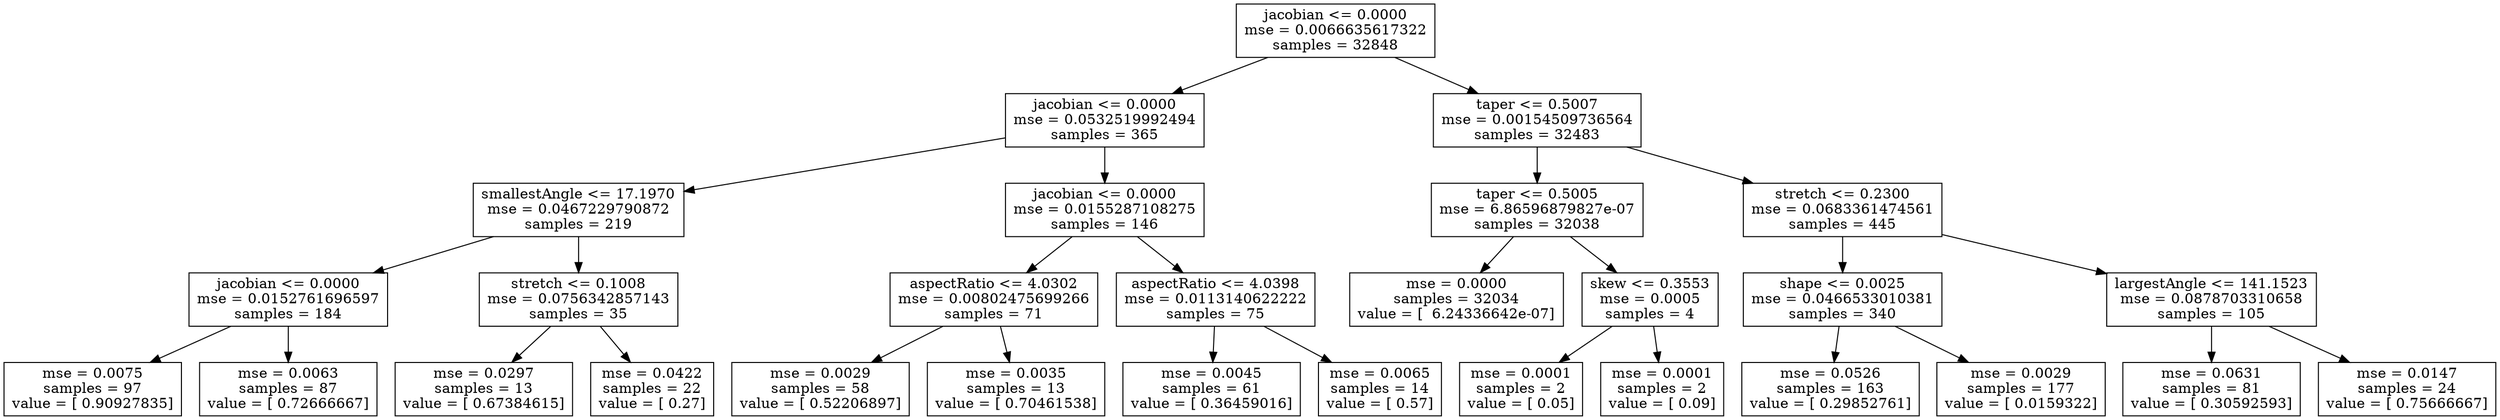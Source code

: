 digraph Tree {
0 [label="jacobian <= 0.0000\nmse = 0.0066635617322\nsamples = 32848", shape="box"] ;
1 [label="jacobian <= 0.0000\nmse = 0.0532519992494\nsamples = 365", shape="box"] ;
0 -> 1 ;
2 [label="smallestAngle <= 17.1970\nmse = 0.0467229790872\nsamples = 219", shape="box"] ;
1 -> 2 ;
3 [label="jacobian <= 0.0000\nmse = 0.0152761696597\nsamples = 184", shape="box"] ;
2 -> 3 ;
4 [label="mse = 0.0075\nsamples = 97\nvalue = [ 0.90927835]", shape="box"] ;
3 -> 4 ;
5 [label="mse = 0.0063\nsamples = 87\nvalue = [ 0.72666667]", shape="box"] ;
3 -> 5 ;
6 [label="stretch <= 0.1008\nmse = 0.0756342857143\nsamples = 35", shape="box"] ;
2 -> 6 ;
7 [label="mse = 0.0297\nsamples = 13\nvalue = [ 0.67384615]", shape="box"] ;
6 -> 7 ;
8 [label="mse = 0.0422\nsamples = 22\nvalue = [ 0.27]", shape="box"] ;
6 -> 8 ;
9 [label="jacobian <= 0.0000\nmse = 0.0155287108275\nsamples = 146", shape="box"] ;
1 -> 9 ;
10 [label="aspectRatio <= 4.0302\nmse = 0.00802475699266\nsamples = 71", shape="box"] ;
9 -> 10 ;
11 [label="mse = 0.0029\nsamples = 58\nvalue = [ 0.52206897]", shape="box"] ;
10 -> 11 ;
12 [label="mse = 0.0035\nsamples = 13\nvalue = [ 0.70461538]", shape="box"] ;
10 -> 12 ;
13 [label="aspectRatio <= 4.0398\nmse = 0.0113140622222\nsamples = 75", shape="box"] ;
9 -> 13 ;
14 [label="mse = 0.0045\nsamples = 61\nvalue = [ 0.36459016]", shape="box"] ;
13 -> 14 ;
15 [label="mse = 0.0065\nsamples = 14\nvalue = [ 0.57]", shape="box"] ;
13 -> 15 ;
16 [label="taper <= 0.5007\nmse = 0.00154509736564\nsamples = 32483", shape="box"] ;
0 -> 16 ;
17 [label="taper <= 0.5005\nmse = 6.86596879827e-07\nsamples = 32038", shape="box"] ;
16 -> 17 ;
18 [label="mse = 0.0000\nsamples = 32034\nvalue = [  6.24336642e-07]", shape="box"] ;
17 -> 18 ;
19 [label="skew <= 0.3553\nmse = 0.0005\nsamples = 4", shape="box"] ;
17 -> 19 ;
20 [label="mse = 0.0001\nsamples = 2\nvalue = [ 0.05]", shape="box"] ;
19 -> 20 ;
21 [label="mse = 0.0001\nsamples = 2\nvalue = [ 0.09]", shape="box"] ;
19 -> 21 ;
22 [label="stretch <= 0.2300\nmse = 0.0683361474561\nsamples = 445", shape="box"] ;
16 -> 22 ;
23 [label="shape <= 0.0025\nmse = 0.0466533010381\nsamples = 340", shape="box"] ;
22 -> 23 ;
24 [label="mse = 0.0526\nsamples = 163\nvalue = [ 0.29852761]", shape="box"] ;
23 -> 24 ;
25 [label="mse = 0.0029\nsamples = 177\nvalue = [ 0.0159322]", shape="box"] ;
23 -> 25 ;
26 [label="largestAngle <= 141.1523\nmse = 0.0878703310658\nsamples = 105", shape="box"] ;
22 -> 26 ;
27 [label="mse = 0.0631\nsamples = 81\nvalue = [ 0.30592593]", shape="box"] ;
26 -> 27 ;
28 [label="mse = 0.0147\nsamples = 24\nvalue = [ 0.75666667]", shape="box"] ;
26 -> 28 ;
}